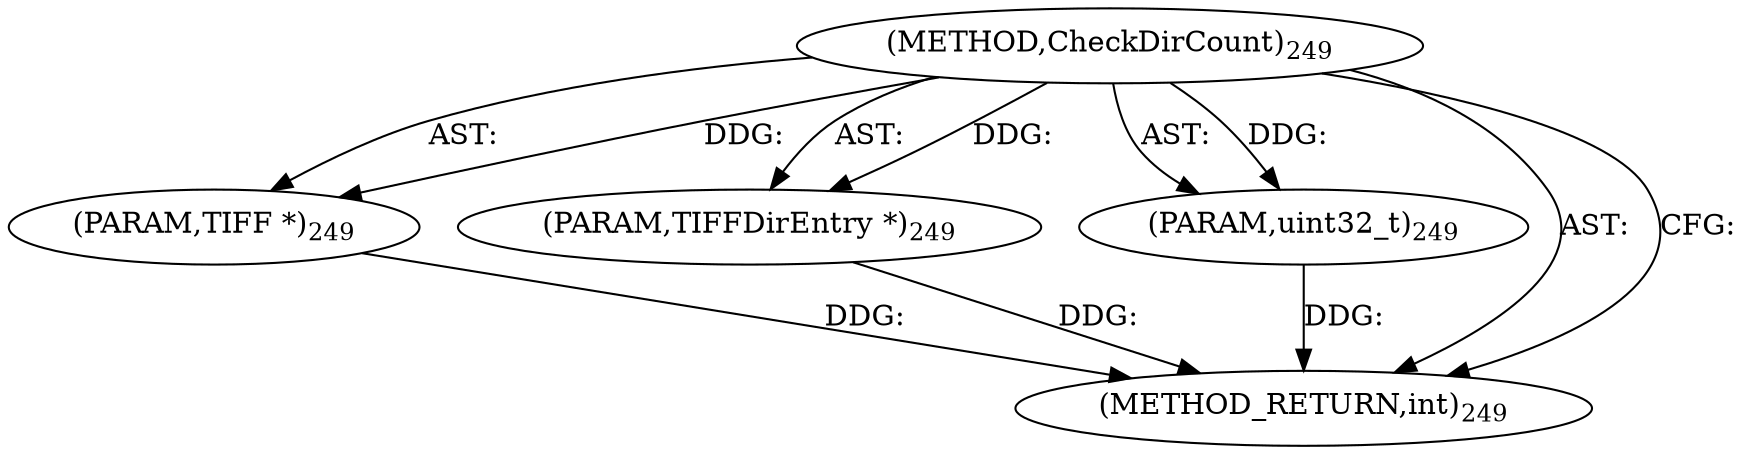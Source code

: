 digraph "CheckDirCount" {  
"78241" [label = <(METHOD,CheckDirCount)<SUB>249</SUB>> ]
"78242" [label = <(PARAM,TIFF *)<SUB>249</SUB>> ]
"78243" [label = <(PARAM,TIFFDirEntry *)<SUB>249</SUB>> ]
"78244" [label = <(PARAM,uint32_t)<SUB>249</SUB>> ]
"78245" [label = <(METHOD_RETURN,int)<SUB>249</SUB>> ]
  "78241" -> "78242"  [ label = "AST: "] 
  "78241" -> "78243"  [ label = "AST: "] 
  "78241" -> "78244"  [ label = "AST: "] 
  "78241" -> "78245"  [ label = "AST: "] 
  "78241" -> "78245"  [ label = "CFG: "] 
  "78242" -> "78245"  [ label = "DDG: "] 
  "78243" -> "78245"  [ label = "DDG: "] 
  "78244" -> "78245"  [ label = "DDG: "] 
  "78241" -> "78242"  [ label = "DDG: "] 
  "78241" -> "78243"  [ label = "DDG: "] 
  "78241" -> "78244"  [ label = "DDG: "] 
}
